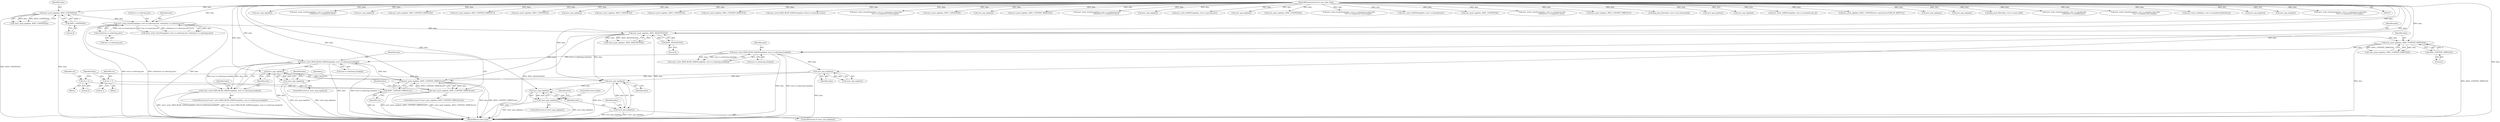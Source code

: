 digraph "0_samba_530d50a1abdcdf4d1775652d4c456c1274d83d8d_1@API" {
"1000419" [label="(Call,asn1_write_DATA_BLOB_LDAPString(data, tree->u.substring.chunks[i]))"];
"1000411" [label="(Call,asn1_push_tag(data, ASN1_CONTEXT_SIMPLE(ctx)))"];
"1000296" [label="(Call,asn1_push_tag(data, ASN1_SEQUENCE(0)))"];
"1000275" [label="(Call,asn1_write_OctetString(data, tree->u.substring.attr, strlen(tree->u.substring.attr)))"];
"1000267" [label="(Call,asn1_push_tag(data, ASN1_CONTEXT(4)))"];
"1000108" [label="(MethodParameterIn,struct asn1_data *data)"];
"1000269" [label="(Call,ASN1_CONTEXT(4))"];
"1000284" [label="(Call,strlen(tree->u.substring.attr))"];
"1000298" [label="(Call,ASN1_SEQUENCE(0))"];
"1000434" [label="(Call,asn1_pop_tag(data))"];
"1000419" [label="(Call,asn1_write_DATA_BLOB_LDAPString(data, tree->u.substring.chunks[i]))"];
"1000344" [label="(Call,asn1_write_DATA_BLOB_LDAPString(data, tree->u.substring.chunks[i]))"];
"1000336" [label="(Call,asn1_push_tag(data, ASN1_CONTEXT_SIMPLE(0)))"];
"1000338" [label="(Call,ASN1_CONTEXT_SIMPLE(0))"];
"1000359" [label="(Call,asn1_pop_tag(data))"];
"1000413" [label="(Call,ASN1_CONTEXT_SIMPLE(ctx))"];
"1000401" [label="(Call,ctx = 2)"];
"1000406" [label="(Call,ctx = 1)"];
"1000418" [label="(Call,!asn1_write_DATA_BLOB_LDAPString(data, tree->u.substring.chunks[i]))"];
"1000410" [label="(Call,!asn1_push_tag(data, ASN1_CONTEXT_SIMPLE(ctx)))"];
"1000433" [label="(Call,!asn1_pop_tag(data))"];
"1000442" [label="(Call,asn1_pop_tag(data))"];
"1000441" [label="(Call,!asn1_pop_tag(data))"];
"1000448" [label="(Call,asn1_pop_tag(data))"];
"1000447" [label="(Call,!asn1_pop_tag(data))"];
"1000509" [label="(Call,asn1_pop_tag(data))"];
"1000445" [label="(Identifier,false)"];
"1000464" [label="(Call,asn1_write_OctetString(data, tree->u.comparison.attr,\n                                     strlen(tree->u.comparison.attr)))"];
"1000270" [label="(Literal,4)"];
"1000277" [label="(Call,tree->u.substring.attr)"];
"1000346" [label="(Call,tree->u.substring.chunks[i])"];
"1000664" [label="(Call,asn1_pop_tag(data))"];
"1000441" [label="(Call,!asn1_pop_tag(data))"];
"1000410" [label="(Call,!asn1_push_tag(data, ASN1_CONTEXT_SIMPLE(ctx)))"];
"1000402" [label="(Identifier,ctx)"];
"1000344" [label="(Call,asn1_write_DATA_BLOB_LDAPString(data, tree->u.substring.chunks[i]))"];
"1000780" [label="(Call,asn1_push_tag(data, ASN1_CONTEXT_SIMPLE(4)))"];
"1000275" [label="(Call,asn1_write_OctetString(data, tree->u.substring.attr, strlen(tree->u.substring.attr)))"];
"1000578" [label="(Call,asn1_push_tag(data, ASN1_CONTEXT_SIMPLE(7)))"];
"1000176" [label="(Call,asn1_push_tag(data, ASN1_CONTEXT(2)))"];
"1000801" [label="(Call,asn1_pop_tag(data))"];
"1000447" [label="(Call,!asn1_pop_tag(data))"];
"1000431" [label="(Identifier,false)"];
"1000456" [label="(Call,asn1_push_tag(data, ASN1_CONTEXT(5)))"];
"1000401" [label="(Call,ctx = 2)"];
"1000335" [label="(Call,!asn1_push_tag(data, ASN1_CONTEXT_SIMPLE(0)))"];
"1000446" [label="(ControlStructure,if (!asn1_pop_tag(data)))"];
"1000297" [label="(Identifier,data)"];
"1000206" [label="(Call,asn1_push_tag(data, ASN1_CONTEXT(3)))"];
"1000752" [label="(Call,asn1_push_tag(data, ASN1_CONTEXT_SIMPLE(3)))"];
"1000760" [label="(Call,asn1_write_DATA_BLOB_LDAPString(data, &tree->u.extended.value))"];
"1000414" [label="(Identifier,ctx)"];
"1000443" [label="(Identifier,data)"];
"1000432" [label="(ControlStructure,if (!asn1_pop_tag(data)))"];
"1000546" [label="(Call,asn1_write_OctetString(data, tree->u.comparison.value.data,\n                                     tree->u.comparison.value.length))"];
"1000406" [label="(Call,ctx = 1)"];
"1000672" [label="(Call,asn1_push_tag(data, ASN1_CONTEXT(9)))"];
"1000452" [label="(ControlStructure,break;)"];
"1000433" [label="(Call,!asn1_pop_tag(data))"];
"1000168" [label="(Call,asn1_pop_tag(data))"];
"1000725" [label="(Call,asn1_push_tag(data, ASN1_CONTEXT_SIMPLE(2)))"];
"1000451" [label="(Identifier,false)"];
"1000407" [label="(Identifier,ctx)"];
"1000400" [label="(Block,)"];
"1000619" [label="(Call,asn1_write_OctetString(data, tree->u.comparison.attr,\n                                     strlen(tree->u.comparison.attr)))"];
"1000343" [label="(Call,!asn1_write_DATA_BLOB_LDAPString(data, tree->u.substring.chunks[i]))"];
"1000807" [label="(Call,asn1_pop_tag(data))"];
"1000405" [label="(Block,)"];
"1000296" [label="(Call,asn1_push_tag(data, ASN1_SEQUENCE(0)))"];
"1000285" [label="(Call,tree->u.substring.attr)"];
"1000437" [label="(Identifier,false)"];
"1000586" [label="(Call,asn1_write_LDAPString(data, tree->u.present.attr))"];
"1000345" [label="(Identifier,data)"];
"1000710" [label="(Call,asn1_pop_tag(data))"];
"1000360" [label="(Identifier,data)"];
"1000448" [label="(Call,asn1_pop_tag(data))"];
"1000517" [label="(Call,asn1_push_tag(data, ASN1_CONTEXT(6)))"];
"1000485" [label="(Call,asn1_write_OctetString(data, tree->u.comparison.value.data,\n                                     tree->u.comparison.value.length))"];
"1000733" [label="(Call,asn1_write_LDAPString(data, tree->u.extended.attr))"];
"1000359" [label="(Call,asn1_pop_tag(data))"];
"1000337" [label="(Identifier,data)"];
"1000449" [label="(Identifier,data)"];
"1000108" [label="(MethodParameterIn,struct asn1_data *data)"];
"1000299" [label="(Literal,0)"];
"1000409" [label="(ControlStructure,if (!asn1_push_tag(data, ASN1_CONTEXT_SIMPLE(ctx))))"];
"1000611" [label="(Call,asn1_push_tag(data, ASN1_CONTEXT(8)))"];
"1000421" [label="(Call,tree->u.substring.chunks[i])"];
"1000269" [label="(Call,ASN1_CONTEXT(4))"];
"1000338" [label="(Call,ASN1_CONTEXT_SIMPLE(0))"];
"1000268" [label="(Identifier,data)"];
"1000358" [label="(Call,!asn1_pop_tag(data))"];
"1000525" [label="(Call,asn1_write_OctetString(data, tree->u.comparison.attr,\n                                     strlen(tree->u.comparison.attr)))"];
"1000274" [label="(Call,!asn1_write_OctetString(data, tree->u.substring.attr, strlen(tree->u.substring.attr)))"];
"1000689" [label="(Call,asn1_push_tag(data, ASN1_CONTEXT_SIMPLE(1)))"];
"1000152" [label="(Call,ldap_push_filter(data, tree->u.list.elements[i]))"];
"1000420" [label="(Identifier,data)"];
"1000408" [label="(Literal,1)"];
"1000276" [label="(Identifier,data)"];
"1000417" [label="(ControlStructure,if (!asn1_write_DATA_BLOB_LDAPString(data, tree->u.substring.chunks[i])))"];
"1000336" [label="(Call,asn1_push_tag(data, ASN1_CONTEXT_SIMPLE(0)))"];
"1000774" [label="(Call,asn1_pop_tag(data))"];
"1000259" [label="(Call,asn1_pop_tag(data))"];
"1000403" [label="(Literal,2)"];
"1000697" [label="(Call,asn1_write_LDAPString(data, tree->u.extended.rule_id))"];
"1000121" [label="(Call,asn1_push_tag(data, ASN1_CONTEXT(tree->operation==LDB_OP_AND?0:1)))"];
"1000439" [label="(Identifier,i)"];
"1000198" [label="(Call,asn1_pop_tag(data))"];
"1000413" [label="(Call,ASN1_CONTEXT_SIMPLE(ctx))"];
"1000570" [label="(Call,asn1_pop_tag(data))"];
"1000267" [label="(Call,asn1_push_tag(data, ASN1_CONTEXT(4)))"];
"1000411" [label="(Call,asn1_push_tag(data, ASN1_CONTEXT_SIMPLE(ctx)))"];
"1000416" [label="(Identifier,false)"];
"1000284" [label="(Call,strlen(tree->u.substring.attr))"];
"1000295" [label="(Call,!asn1_push_tag(data, ASN1_SEQUENCE(0)))"];
"1000184" [label="(Call,ldap_push_filter(data, tree->u.isnot.child))"];
"1000418" [label="(Call,!asn1_write_DATA_BLOB_LDAPString(data, tree->u.substring.chunks[i]))"];
"1000820" [label="(MethodReturn,static bool)"];
"1000214" [label="(Call,asn1_write_OctetString(data, tree->u.equality.attr,\n                                     strlen(tree->u.equality.attr)))"];
"1000298" [label="(Call,ASN1_SEQUENCE(0))"];
"1000419" [label="(Call,asn1_write_DATA_BLOB_LDAPString(data, tree->u.substring.chunks[i]))"];
"1000266" [label="(Call,!asn1_push_tag(data, ASN1_CONTEXT(4)))"];
"1000235" [label="(Call,asn1_write_OctetString(data, tree->u.equality.value.data,\n                                     tree->u.equality.value.length))"];
"1000434" [label="(Call,asn1_pop_tag(data))"];
"1000788" [label="(Call,asn1_write_uint8(data, tree->u.extended.dnAttributes))"];
"1000746" [label="(Call,asn1_pop_tag(data))"];
"1000412" [label="(Identifier,data)"];
"1000440" [label="(ControlStructure,if (!asn1_pop_tag(data)))"];
"1000599" [label="(Call,asn1_pop_tag(data))"];
"1000640" [label="(Call,asn1_write_OctetString(data, tree->u.comparison.value.data,\n                                     tree->u.comparison.value.length))"];
"1000339" [label="(Literal,0)"];
"1000442" [label="(Call,asn1_pop_tag(data))"];
"1000435" [label="(Identifier,data)"];
"1000419" -> "1000418"  [label="AST: "];
"1000419" -> "1000421"  [label="CFG: "];
"1000420" -> "1000419"  [label="AST: "];
"1000421" -> "1000419"  [label="AST: "];
"1000418" -> "1000419"  [label="CFG: "];
"1000419" -> "1000820"  [label="DDG: data"];
"1000419" -> "1000820"  [label="DDG: tree->u.substring.chunks[i]"];
"1000419" -> "1000418"  [label="DDG: data"];
"1000419" -> "1000418"  [label="DDG: tree->u.substring.chunks[i]"];
"1000411" -> "1000419"  [label="DDG: data"];
"1000108" -> "1000419"  [label="DDG: data"];
"1000344" -> "1000419"  [label="DDG: tree->u.substring.chunks[i]"];
"1000419" -> "1000434"  [label="DDG: data"];
"1000411" -> "1000410"  [label="AST: "];
"1000411" -> "1000413"  [label="CFG: "];
"1000412" -> "1000411"  [label="AST: "];
"1000413" -> "1000411"  [label="AST: "];
"1000410" -> "1000411"  [label="CFG: "];
"1000411" -> "1000820"  [label="DDG: data"];
"1000411" -> "1000820"  [label="DDG: ASN1_CONTEXT_SIMPLE(ctx)"];
"1000411" -> "1000410"  [label="DDG: data"];
"1000411" -> "1000410"  [label="DDG: ASN1_CONTEXT_SIMPLE(ctx)"];
"1000296" -> "1000411"  [label="DDG: data"];
"1000434" -> "1000411"  [label="DDG: data"];
"1000359" -> "1000411"  [label="DDG: data"];
"1000108" -> "1000411"  [label="DDG: data"];
"1000413" -> "1000411"  [label="DDG: ctx"];
"1000296" -> "1000295"  [label="AST: "];
"1000296" -> "1000298"  [label="CFG: "];
"1000297" -> "1000296"  [label="AST: "];
"1000298" -> "1000296"  [label="AST: "];
"1000295" -> "1000296"  [label="CFG: "];
"1000296" -> "1000820"  [label="DDG: ASN1_SEQUENCE(0)"];
"1000296" -> "1000820"  [label="DDG: data"];
"1000296" -> "1000295"  [label="DDG: data"];
"1000296" -> "1000295"  [label="DDG: ASN1_SEQUENCE(0)"];
"1000275" -> "1000296"  [label="DDG: data"];
"1000108" -> "1000296"  [label="DDG: data"];
"1000298" -> "1000296"  [label="DDG: 0"];
"1000296" -> "1000336"  [label="DDG: data"];
"1000296" -> "1000442"  [label="DDG: data"];
"1000275" -> "1000274"  [label="AST: "];
"1000275" -> "1000284"  [label="CFG: "];
"1000276" -> "1000275"  [label="AST: "];
"1000277" -> "1000275"  [label="AST: "];
"1000284" -> "1000275"  [label="AST: "];
"1000274" -> "1000275"  [label="CFG: "];
"1000275" -> "1000820"  [label="DDG: strlen(tree->u.substring.attr)"];
"1000275" -> "1000820"  [label="DDG: data"];
"1000275" -> "1000820"  [label="DDG: tree->u.substring.attr"];
"1000275" -> "1000274"  [label="DDG: data"];
"1000275" -> "1000274"  [label="DDG: tree->u.substring.attr"];
"1000275" -> "1000274"  [label="DDG: strlen(tree->u.substring.attr)"];
"1000267" -> "1000275"  [label="DDG: data"];
"1000108" -> "1000275"  [label="DDG: data"];
"1000284" -> "1000275"  [label="DDG: tree->u.substring.attr"];
"1000267" -> "1000266"  [label="AST: "];
"1000267" -> "1000269"  [label="CFG: "];
"1000268" -> "1000267"  [label="AST: "];
"1000269" -> "1000267"  [label="AST: "];
"1000266" -> "1000267"  [label="CFG: "];
"1000267" -> "1000820"  [label="DDG: ASN1_CONTEXT(4)"];
"1000267" -> "1000820"  [label="DDG: data"];
"1000267" -> "1000266"  [label="DDG: data"];
"1000267" -> "1000266"  [label="DDG: ASN1_CONTEXT(4)"];
"1000108" -> "1000267"  [label="DDG: data"];
"1000269" -> "1000267"  [label="DDG: 4"];
"1000108" -> "1000107"  [label="AST: "];
"1000108" -> "1000820"  [label="DDG: data"];
"1000108" -> "1000121"  [label="DDG: data"];
"1000108" -> "1000152"  [label="DDG: data"];
"1000108" -> "1000168"  [label="DDG: data"];
"1000108" -> "1000176"  [label="DDG: data"];
"1000108" -> "1000184"  [label="DDG: data"];
"1000108" -> "1000198"  [label="DDG: data"];
"1000108" -> "1000206"  [label="DDG: data"];
"1000108" -> "1000214"  [label="DDG: data"];
"1000108" -> "1000235"  [label="DDG: data"];
"1000108" -> "1000259"  [label="DDG: data"];
"1000108" -> "1000336"  [label="DDG: data"];
"1000108" -> "1000344"  [label="DDG: data"];
"1000108" -> "1000359"  [label="DDG: data"];
"1000108" -> "1000434"  [label="DDG: data"];
"1000108" -> "1000442"  [label="DDG: data"];
"1000108" -> "1000448"  [label="DDG: data"];
"1000108" -> "1000456"  [label="DDG: data"];
"1000108" -> "1000464"  [label="DDG: data"];
"1000108" -> "1000485"  [label="DDG: data"];
"1000108" -> "1000509"  [label="DDG: data"];
"1000108" -> "1000517"  [label="DDG: data"];
"1000108" -> "1000525"  [label="DDG: data"];
"1000108" -> "1000546"  [label="DDG: data"];
"1000108" -> "1000570"  [label="DDG: data"];
"1000108" -> "1000578"  [label="DDG: data"];
"1000108" -> "1000586"  [label="DDG: data"];
"1000108" -> "1000599"  [label="DDG: data"];
"1000108" -> "1000611"  [label="DDG: data"];
"1000108" -> "1000619"  [label="DDG: data"];
"1000108" -> "1000640"  [label="DDG: data"];
"1000108" -> "1000664"  [label="DDG: data"];
"1000108" -> "1000672"  [label="DDG: data"];
"1000108" -> "1000689"  [label="DDG: data"];
"1000108" -> "1000697"  [label="DDG: data"];
"1000108" -> "1000710"  [label="DDG: data"];
"1000108" -> "1000725"  [label="DDG: data"];
"1000108" -> "1000733"  [label="DDG: data"];
"1000108" -> "1000746"  [label="DDG: data"];
"1000108" -> "1000752"  [label="DDG: data"];
"1000108" -> "1000760"  [label="DDG: data"];
"1000108" -> "1000774"  [label="DDG: data"];
"1000108" -> "1000780"  [label="DDG: data"];
"1000108" -> "1000788"  [label="DDG: data"];
"1000108" -> "1000801"  [label="DDG: data"];
"1000108" -> "1000807"  [label="DDG: data"];
"1000269" -> "1000270"  [label="CFG: "];
"1000270" -> "1000269"  [label="AST: "];
"1000284" -> "1000285"  [label="CFG: "];
"1000285" -> "1000284"  [label="AST: "];
"1000298" -> "1000299"  [label="CFG: "];
"1000299" -> "1000298"  [label="AST: "];
"1000434" -> "1000433"  [label="AST: "];
"1000434" -> "1000435"  [label="CFG: "];
"1000435" -> "1000434"  [label="AST: "];
"1000433" -> "1000434"  [label="CFG: "];
"1000434" -> "1000820"  [label="DDG: data"];
"1000434" -> "1000433"  [label="DDG: data"];
"1000434" -> "1000442"  [label="DDG: data"];
"1000344" -> "1000343"  [label="AST: "];
"1000344" -> "1000346"  [label="CFG: "];
"1000345" -> "1000344"  [label="AST: "];
"1000346" -> "1000344"  [label="AST: "];
"1000343" -> "1000344"  [label="CFG: "];
"1000344" -> "1000820"  [label="DDG: tree->u.substring.chunks[i]"];
"1000344" -> "1000820"  [label="DDG: data"];
"1000344" -> "1000343"  [label="DDG: data"];
"1000344" -> "1000343"  [label="DDG: tree->u.substring.chunks[i]"];
"1000336" -> "1000344"  [label="DDG: data"];
"1000344" -> "1000359"  [label="DDG: data"];
"1000336" -> "1000335"  [label="AST: "];
"1000336" -> "1000338"  [label="CFG: "];
"1000337" -> "1000336"  [label="AST: "];
"1000338" -> "1000336"  [label="AST: "];
"1000335" -> "1000336"  [label="CFG: "];
"1000336" -> "1000820"  [label="DDG: ASN1_CONTEXT_SIMPLE(0)"];
"1000336" -> "1000820"  [label="DDG: data"];
"1000336" -> "1000335"  [label="DDG: data"];
"1000336" -> "1000335"  [label="DDG: ASN1_CONTEXT_SIMPLE(0)"];
"1000338" -> "1000336"  [label="DDG: 0"];
"1000338" -> "1000339"  [label="CFG: "];
"1000339" -> "1000338"  [label="AST: "];
"1000359" -> "1000358"  [label="AST: "];
"1000359" -> "1000360"  [label="CFG: "];
"1000360" -> "1000359"  [label="AST: "];
"1000358" -> "1000359"  [label="CFG: "];
"1000359" -> "1000820"  [label="DDG: data"];
"1000359" -> "1000358"  [label="DDG: data"];
"1000359" -> "1000442"  [label="DDG: data"];
"1000413" -> "1000414"  [label="CFG: "];
"1000414" -> "1000413"  [label="AST: "];
"1000413" -> "1000820"  [label="DDG: ctx"];
"1000401" -> "1000413"  [label="DDG: ctx"];
"1000406" -> "1000413"  [label="DDG: ctx"];
"1000401" -> "1000400"  [label="AST: "];
"1000401" -> "1000403"  [label="CFG: "];
"1000402" -> "1000401"  [label="AST: "];
"1000403" -> "1000401"  [label="AST: "];
"1000412" -> "1000401"  [label="CFG: "];
"1000406" -> "1000405"  [label="AST: "];
"1000406" -> "1000408"  [label="CFG: "];
"1000407" -> "1000406"  [label="AST: "];
"1000408" -> "1000406"  [label="AST: "];
"1000412" -> "1000406"  [label="CFG: "];
"1000418" -> "1000417"  [label="AST: "];
"1000431" -> "1000418"  [label="CFG: "];
"1000435" -> "1000418"  [label="CFG: "];
"1000418" -> "1000820"  [label="DDG: !asn1_write_DATA_BLOB_LDAPString(data, tree->u.substring.chunks[i])"];
"1000418" -> "1000820"  [label="DDG: asn1_write_DATA_BLOB_LDAPString(data, tree->u.substring.chunks[i])"];
"1000410" -> "1000409"  [label="AST: "];
"1000416" -> "1000410"  [label="CFG: "];
"1000420" -> "1000410"  [label="CFG: "];
"1000410" -> "1000820"  [label="DDG: asn1_push_tag(data, ASN1_CONTEXT_SIMPLE(ctx))"];
"1000410" -> "1000820"  [label="DDG: !asn1_push_tag(data, ASN1_CONTEXT_SIMPLE(ctx))"];
"1000433" -> "1000432"  [label="AST: "];
"1000437" -> "1000433"  [label="CFG: "];
"1000439" -> "1000433"  [label="CFG: "];
"1000433" -> "1000820"  [label="DDG: asn1_pop_tag(data)"];
"1000433" -> "1000820"  [label="DDG: !asn1_pop_tag(data)"];
"1000442" -> "1000441"  [label="AST: "];
"1000442" -> "1000443"  [label="CFG: "];
"1000443" -> "1000442"  [label="AST: "];
"1000441" -> "1000442"  [label="CFG: "];
"1000442" -> "1000820"  [label="DDG: data"];
"1000442" -> "1000441"  [label="DDG: data"];
"1000442" -> "1000448"  [label="DDG: data"];
"1000441" -> "1000440"  [label="AST: "];
"1000445" -> "1000441"  [label="CFG: "];
"1000449" -> "1000441"  [label="CFG: "];
"1000441" -> "1000820"  [label="DDG: asn1_pop_tag(data)"];
"1000441" -> "1000820"  [label="DDG: !asn1_pop_tag(data)"];
"1000448" -> "1000447"  [label="AST: "];
"1000448" -> "1000449"  [label="CFG: "];
"1000449" -> "1000448"  [label="AST: "];
"1000447" -> "1000448"  [label="CFG: "];
"1000448" -> "1000820"  [label="DDG: data"];
"1000448" -> "1000447"  [label="DDG: data"];
"1000447" -> "1000446"  [label="AST: "];
"1000451" -> "1000447"  [label="CFG: "];
"1000452" -> "1000447"  [label="CFG: "];
"1000447" -> "1000820"  [label="DDG: !asn1_pop_tag(data)"];
"1000447" -> "1000820"  [label="DDG: asn1_pop_tag(data)"];
}
